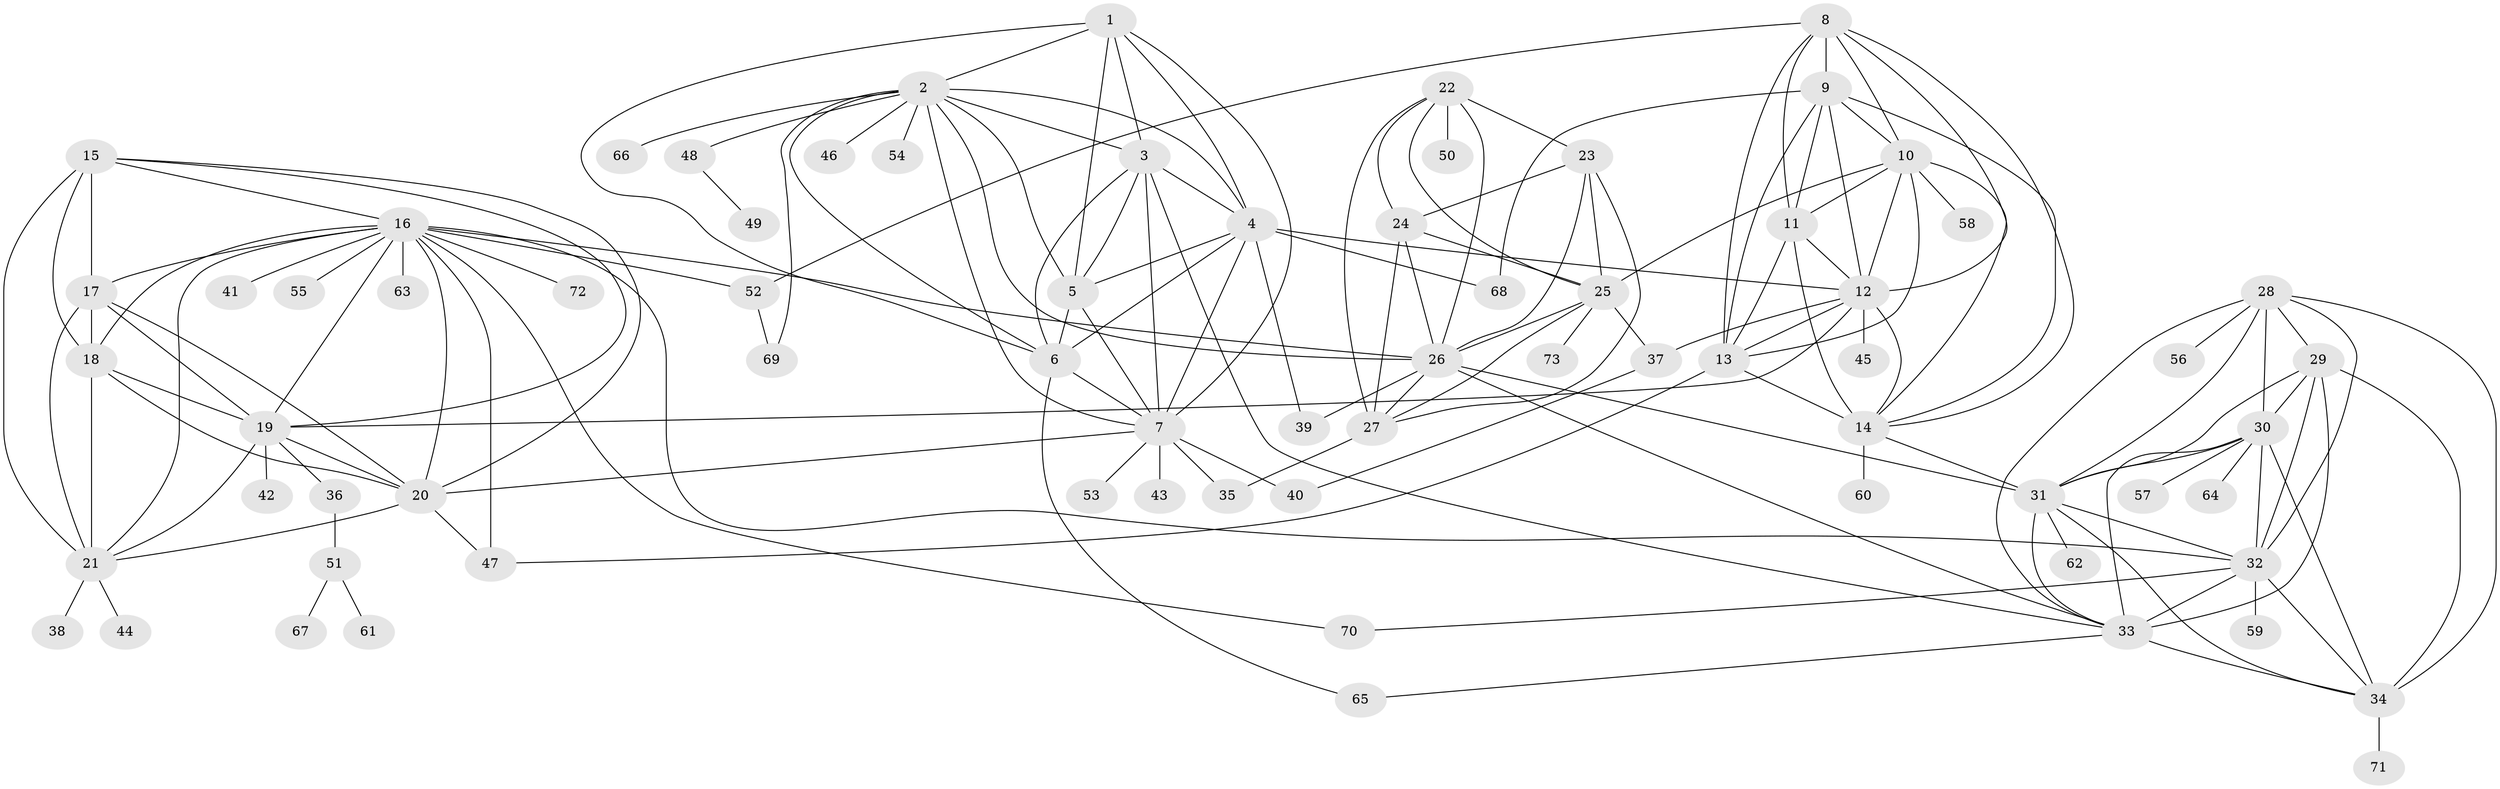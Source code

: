 // original degree distribution, {7: 0.03424657534246575, 13: 0.00684931506849315, 8: 0.0547945205479452, 10: 0.0547945205479452, 11: 0.0273972602739726, 6: 0.0136986301369863, 14: 0.00684931506849315, 12: 0.0136986301369863, 16: 0.00684931506849315, 9: 0.02054794520547945, 1: 0.5616438356164384, 2: 0.15753424657534246, 4: 0.00684931506849315, 3: 0.03424657534246575}
// Generated by graph-tools (version 1.1) at 2025/37/03/09/25 02:37:39]
// undirected, 73 vertices, 160 edges
graph export_dot {
graph [start="1"]
  node [color=gray90,style=filled];
  1;
  2;
  3;
  4;
  5;
  6;
  7;
  8;
  9;
  10;
  11;
  12;
  13;
  14;
  15;
  16;
  17;
  18;
  19;
  20;
  21;
  22;
  23;
  24;
  25;
  26;
  27;
  28;
  29;
  30;
  31;
  32;
  33;
  34;
  35;
  36;
  37;
  38;
  39;
  40;
  41;
  42;
  43;
  44;
  45;
  46;
  47;
  48;
  49;
  50;
  51;
  52;
  53;
  54;
  55;
  56;
  57;
  58;
  59;
  60;
  61;
  62;
  63;
  64;
  65;
  66;
  67;
  68;
  69;
  70;
  71;
  72;
  73;
  1 -- 2 [weight=1.0];
  1 -- 3 [weight=1.0];
  1 -- 4 [weight=1.0];
  1 -- 5 [weight=1.0];
  1 -- 6 [weight=1.0];
  1 -- 7 [weight=1.0];
  2 -- 3 [weight=1.0];
  2 -- 4 [weight=1.0];
  2 -- 5 [weight=1.0];
  2 -- 6 [weight=1.0];
  2 -- 7 [weight=1.0];
  2 -- 26 [weight=1.0];
  2 -- 46 [weight=1.0];
  2 -- 48 [weight=1.0];
  2 -- 54 [weight=1.0];
  2 -- 66 [weight=1.0];
  2 -- 69 [weight=1.0];
  3 -- 4 [weight=1.0];
  3 -- 5 [weight=1.0];
  3 -- 6 [weight=1.0];
  3 -- 7 [weight=1.0];
  3 -- 33 [weight=1.0];
  4 -- 5 [weight=1.0];
  4 -- 6 [weight=1.0];
  4 -- 7 [weight=1.0];
  4 -- 12 [weight=1.0];
  4 -- 39 [weight=1.0];
  4 -- 68 [weight=1.0];
  5 -- 6 [weight=5.0];
  5 -- 7 [weight=1.0];
  6 -- 7 [weight=1.0];
  6 -- 65 [weight=1.0];
  7 -- 20 [weight=1.0];
  7 -- 35 [weight=1.0];
  7 -- 40 [weight=3.0];
  7 -- 43 [weight=1.0];
  7 -- 53 [weight=1.0];
  8 -- 9 [weight=1.0];
  8 -- 10 [weight=1.0];
  8 -- 11 [weight=1.0];
  8 -- 12 [weight=1.0];
  8 -- 13 [weight=1.0];
  8 -- 14 [weight=1.0];
  8 -- 52 [weight=1.0];
  9 -- 10 [weight=1.0];
  9 -- 11 [weight=1.0];
  9 -- 12 [weight=1.0];
  9 -- 13 [weight=1.0];
  9 -- 14 [weight=1.0];
  9 -- 68 [weight=1.0];
  10 -- 11 [weight=1.0];
  10 -- 12 [weight=1.0];
  10 -- 13 [weight=1.0];
  10 -- 14 [weight=1.0];
  10 -- 25 [weight=1.0];
  10 -- 58 [weight=3.0];
  11 -- 12 [weight=1.0];
  11 -- 13 [weight=1.0];
  11 -- 14 [weight=4.0];
  12 -- 13 [weight=1.0];
  12 -- 14 [weight=1.0];
  12 -- 19 [weight=1.0];
  12 -- 37 [weight=1.0];
  12 -- 45 [weight=2.0];
  13 -- 14 [weight=1.0];
  13 -- 47 [weight=1.0];
  14 -- 31 [weight=1.0];
  14 -- 60 [weight=1.0];
  15 -- 16 [weight=1.0];
  15 -- 17 [weight=1.0];
  15 -- 18 [weight=1.0];
  15 -- 19 [weight=1.0];
  15 -- 20 [weight=1.0];
  15 -- 21 [weight=2.0];
  16 -- 17 [weight=1.0];
  16 -- 18 [weight=1.0];
  16 -- 19 [weight=1.0];
  16 -- 20 [weight=1.0];
  16 -- 21 [weight=1.0];
  16 -- 26 [weight=1.0];
  16 -- 32 [weight=1.0];
  16 -- 41 [weight=1.0];
  16 -- 47 [weight=1.0];
  16 -- 52 [weight=1.0];
  16 -- 55 [weight=1.0];
  16 -- 63 [weight=1.0];
  16 -- 70 [weight=1.0];
  16 -- 72 [weight=1.0];
  17 -- 18 [weight=1.0];
  17 -- 19 [weight=1.0];
  17 -- 20 [weight=1.0];
  17 -- 21 [weight=1.0];
  18 -- 19 [weight=1.0];
  18 -- 20 [weight=1.0];
  18 -- 21 [weight=1.0];
  19 -- 20 [weight=1.0];
  19 -- 21 [weight=1.0];
  19 -- 36 [weight=1.0];
  19 -- 42 [weight=1.0];
  20 -- 21 [weight=1.0];
  20 -- 47 [weight=1.0];
  21 -- 38 [weight=1.0];
  21 -- 44 [weight=1.0];
  22 -- 23 [weight=1.0];
  22 -- 24 [weight=1.0];
  22 -- 25 [weight=1.0];
  22 -- 26 [weight=2.0];
  22 -- 27 [weight=1.0];
  22 -- 50 [weight=3.0];
  23 -- 24 [weight=1.0];
  23 -- 25 [weight=1.0];
  23 -- 26 [weight=2.0];
  23 -- 27 [weight=1.0];
  24 -- 25 [weight=1.0];
  24 -- 26 [weight=3.0];
  24 -- 27 [weight=1.0];
  25 -- 26 [weight=2.0];
  25 -- 27 [weight=1.0];
  25 -- 37 [weight=1.0];
  25 -- 73 [weight=1.0];
  26 -- 27 [weight=2.0];
  26 -- 31 [weight=1.0];
  26 -- 33 [weight=1.0];
  26 -- 39 [weight=1.0];
  27 -- 35 [weight=5.0];
  28 -- 29 [weight=1.0];
  28 -- 30 [weight=1.0];
  28 -- 31 [weight=1.0];
  28 -- 32 [weight=1.0];
  28 -- 33 [weight=1.0];
  28 -- 34 [weight=1.0];
  28 -- 56 [weight=1.0];
  29 -- 30 [weight=1.0];
  29 -- 31 [weight=1.0];
  29 -- 32 [weight=1.0];
  29 -- 33 [weight=3.0];
  29 -- 34 [weight=1.0];
  30 -- 31 [weight=1.0];
  30 -- 32 [weight=1.0];
  30 -- 33 [weight=1.0];
  30 -- 34 [weight=1.0];
  30 -- 57 [weight=3.0];
  30 -- 64 [weight=1.0];
  31 -- 32 [weight=1.0];
  31 -- 33 [weight=1.0];
  31 -- 34 [weight=1.0];
  31 -- 62 [weight=2.0];
  32 -- 33 [weight=1.0];
  32 -- 34 [weight=1.0];
  32 -- 59 [weight=1.0];
  32 -- 70 [weight=1.0];
  33 -- 34 [weight=1.0];
  33 -- 65 [weight=1.0];
  34 -- 71 [weight=2.0];
  36 -- 51 [weight=1.0];
  37 -- 40 [weight=1.0];
  48 -- 49 [weight=1.0];
  51 -- 61 [weight=1.0];
  51 -- 67 [weight=1.0];
  52 -- 69 [weight=1.0];
}

